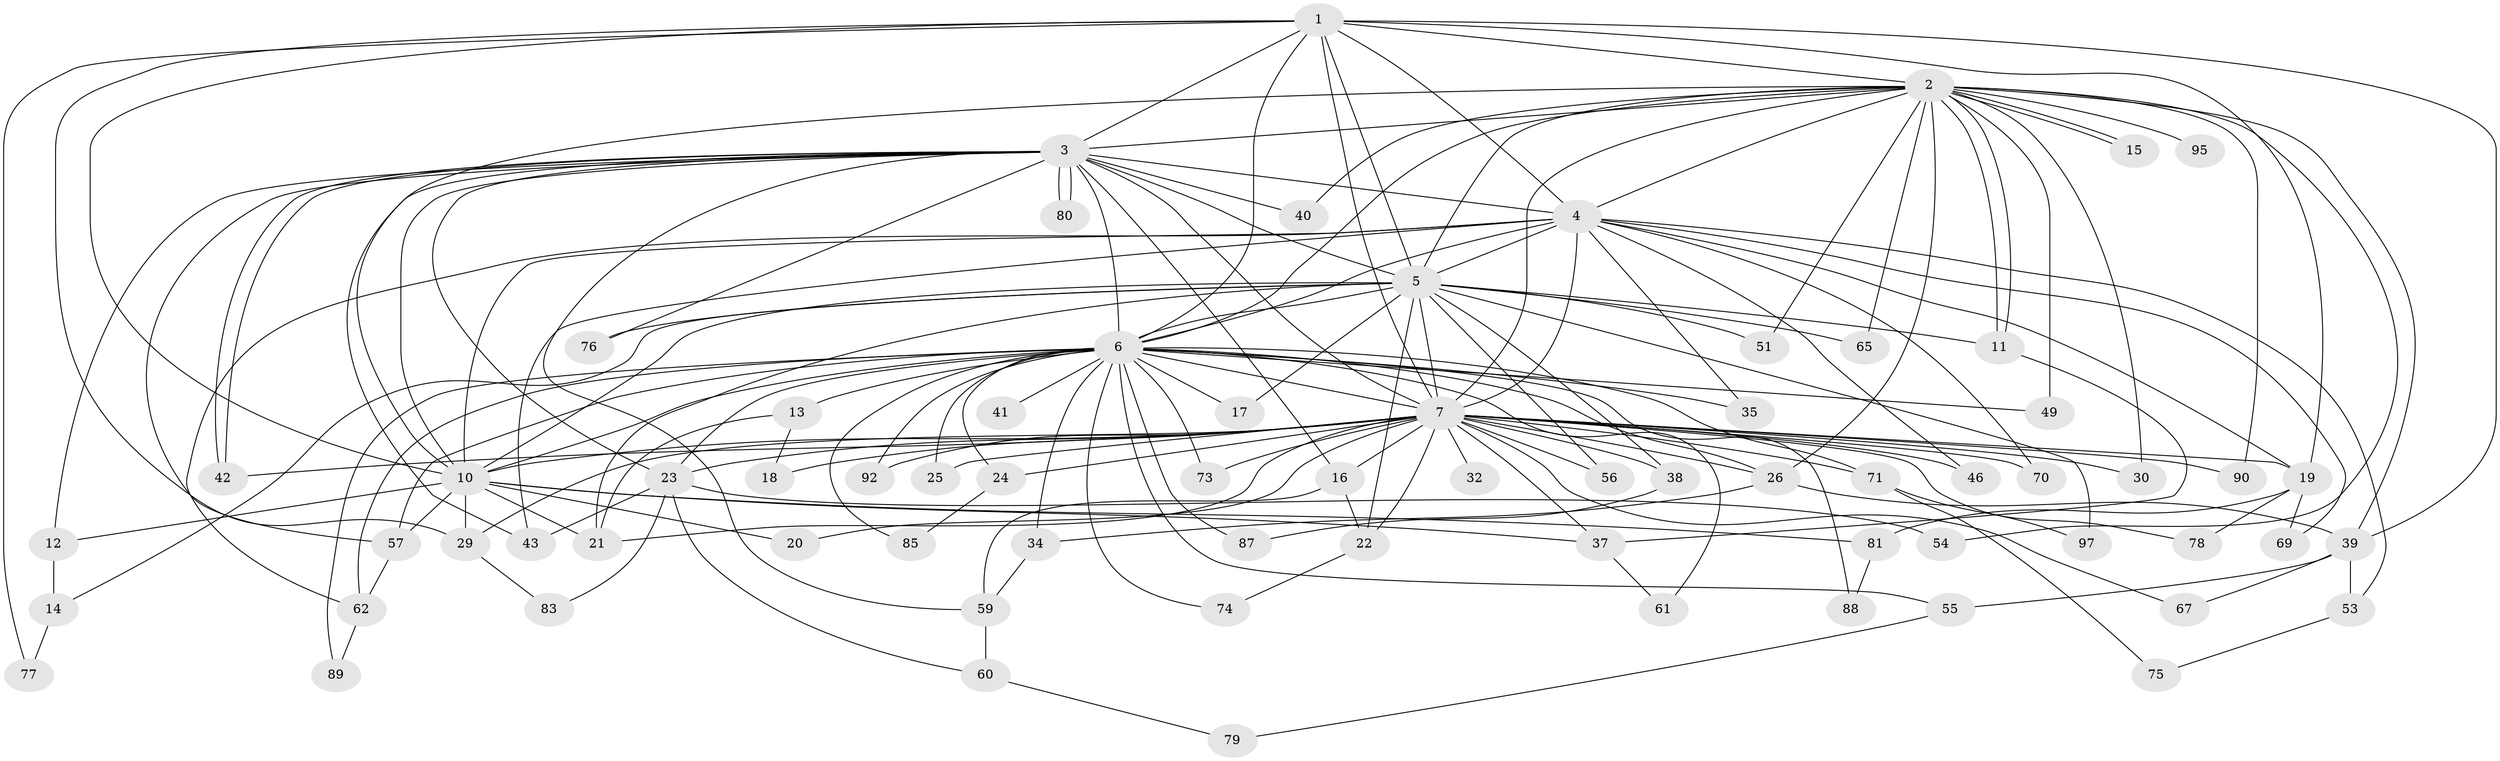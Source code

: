 // Generated by graph-tools (version 1.1) at 2025/51/02/27/25 19:51:49]
// undirected, 71 vertices, 165 edges
graph export_dot {
graph [start="1"]
  node [color=gray90,style=filled];
  1 [super="+27"];
  2 [super="+47"];
  3 [super="+82"];
  4 [super="+31"];
  5 [super="+36"];
  6 [super="+9"];
  7 [super="+8"];
  10 [super="+33"];
  11;
  12 [super="+44"];
  13;
  14;
  15;
  16;
  17;
  18;
  19 [super="+96"];
  20;
  21 [super="+72"];
  22 [super="+63"];
  23 [super="+28"];
  24;
  25;
  26 [super="+58"];
  29 [super="+45"];
  30;
  32;
  34 [super="+93"];
  35;
  37 [super="+48"];
  38 [super="+86"];
  39 [super="+66"];
  40;
  41;
  42 [super="+50"];
  43 [super="+52"];
  46;
  49 [super="+84"];
  51;
  53;
  54;
  55 [super="+64"];
  56;
  57;
  59 [super="+91"];
  60;
  61;
  62 [super="+68"];
  65;
  67;
  69;
  70;
  71;
  73;
  74;
  75;
  76;
  77;
  78;
  79;
  80;
  81;
  83;
  85;
  87;
  88;
  89;
  90;
  92 [super="+94"];
  95;
  97;
  1 -- 2;
  1 -- 3;
  1 -- 4;
  1 -- 5;
  1 -- 6 [weight=2];
  1 -- 7 [weight=2];
  1 -- 10;
  1 -- 19;
  1 -- 29;
  1 -- 39;
  1 -- 77;
  2 -- 3;
  2 -- 4;
  2 -- 5;
  2 -- 6 [weight=2];
  2 -- 7 [weight=3];
  2 -- 10;
  2 -- 11;
  2 -- 11;
  2 -- 15;
  2 -- 15;
  2 -- 30;
  2 -- 39;
  2 -- 40;
  2 -- 49 [weight=2];
  2 -- 51;
  2 -- 54;
  2 -- 65;
  2 -- 90;
  2 -- 95 [weight=2];
  2 -- 26;
  3 -- 4;
  3 -- 5;
  3 -- 6 [weight=2];
  3 -- 7 [weight=2];
  3 -- 10;
  3 -- 12;
  3 -- 16;
  3 -- 23;
  3 -- 40;
  3 -- 42;
  3 -- 42;
  3 -- 43;
  3 -- 76;
  3 -- 80;
  3 -- 80;
  3 -- 57;
  3 -- 59;
  4 -- 5;
  4 -- 6 [weight=3];
  4 -- 7 [weight=2];
  4 -- 10;
  4 -- 19;
  4 -- 35;
  4 -- 46;
  4 -- 53;
  4 -- 62;
  4 -- 69;
  4 -- 70;
  4 -- 43;
  5 -- 6 [weight=2];
  5 -- 7 [weight=2];
  5 -- 10;
  5 -- 14;
  5 -- 17;
  5 -- 38;
  5 -- 51;
  5 -- 76;
  5 -- 97;
  5 -- 65;
  5 -- 21;
  5 -- 56;
  5 -- 11;
  5 -- 22;
  6 -- 7 [weight=4];
  6 -- 10 [weight=2];
  6 -- 13 [weight=2];
  6 -- 17;
  6 -- 25;
  6 -- 26;
  6 -- 41 [weight=2];
  6 -- 49;
  6 -- 57;
  6 -- 61;
  6 -- 62;
  6 -- 73;
  6 -- 74;
  6 -- 87;
  6 -- 88;
  6 -- 89;
  6 -- 92 [weight=2];
  6 -- 71;
  6 -- 85;
  6 -- 23;
  6 -- 24;
  6 -- 34;
  6 -- 35;
  6 -- 55;
  7 -- 10 [weight=2];
  7 -- 16;
  7 -- 25;
  7 -- 26;
  7 -- 30;
  7 -- 92;
  7 -- 67;
  7 -- 70;
  7 -- 71;
  7 -- 73;
  7 -- 78;
  7 -- 18;
  7 -- 20;
  7 -- 21;
  7 -- 22;
  7 -- 24;
  7 -- 90;
  7 -- 29;
  7 -- 32;
  7 -- 37;
  7 -- 38 [weight=2];
  7 -- 46;
  7 -- 56;
  7 -- 19;
  7 -- 23;
  7 -- 42;
  10 -- 12 [weight=2];
  10 -- 20;
  10 -- 37;
  10 -- 57;
  10 -- 81;
  10 -- 21;
  10 -- 29;
  11 -- 37;
  12 -- 14;
  13 -- 18;
  13 -- 21;
  14 -- 77;
  16 -- 22;
  16 -- 59;
  19 -- 69;
  19 -- 78;
  19 -- 81;
  22 -- 74;
  23 -- 43;
  23 -- 60;
  23 -- 83;
  23 -- 54;
  24 -- 85;
  26 -- 34;
  26 -- 39;
  29 -- 83;
  34 -- 59;
  37 -- 61;
  38 -- 87;
  39 -- 53;
  39 -- 55 [weight=2];
  39 -- 67;
  53 -- 75;
  55 -- 79;
  57 -- 62;
  59 -- 60;
  60 -- 79;
  62 -- 89;
  71 -- 75;
  71 -- 97;
  81 -- 88;
}
